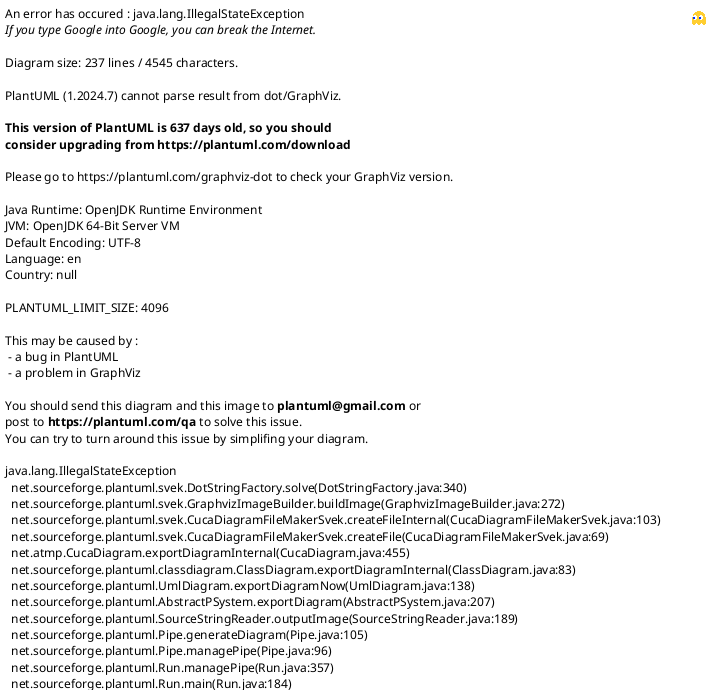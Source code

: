 @startuml package
' Set style for better readability
!theme mono
skinparam linetype ortho
hide empty members
skinparam dpi 150
skinparam shadowing false
top to bottom direction

' Main App Package
package "Semiotic Framework Tool" {
    
    package "View Layer" {
        class App
        class Page
        class Initializer
        class FileDownloader
        class BottomToolbar
        class QuestionComponent
        class LevelComponent
    }
    
    package "Business Layer" {
        class QuestionManager
        class ResponseManager
        class LevelController
    }
    
    package "Data Layer" {
        class XmlReader
        class XmlWriter
    }
    
    package "Models" {
        class Tag
        class Question
        class Response
        class XmlStructure
    }

    ' View Layer Relationships
    App --> Initializer
    Initializer --> Page : shows
    Initializer --> BottomToolbar : shows
    BottomToolbar --> FileDownloader
    Page --> LevelComponent : contains
    LevelComponent --> QuestionComponent : contains
    
    ' View to Business Layer
    LevelComponent --> LevelController : uses
    QuestionComponent --> QuestionManager : uses
    QuestionComponent --> ResponseManager : uses
    
    ' Business to Data Layer
    LevelController --> XmlReader : uses
    QuestionManager --> XmlReader : uses
    ResponseManager --> XmlWriter : uses
    
    ' Data Layer Initialization
    Initializer --> XmlReader : initializes
    FileDownloader --> XmlWriter : uses
    
    ' Data Layer to Models
    XmlReader --> XmlStructure : reads
    XmlReader --> Tag : creates
    XmlReader --> Question : creates
    XmlWriter --> Response : persists
    XmlWriter --> XmlStructure : writes
    
    ' Model Relationships
    Question --> Tag : belongs to
    Response --> Question : answers
}
@enduml